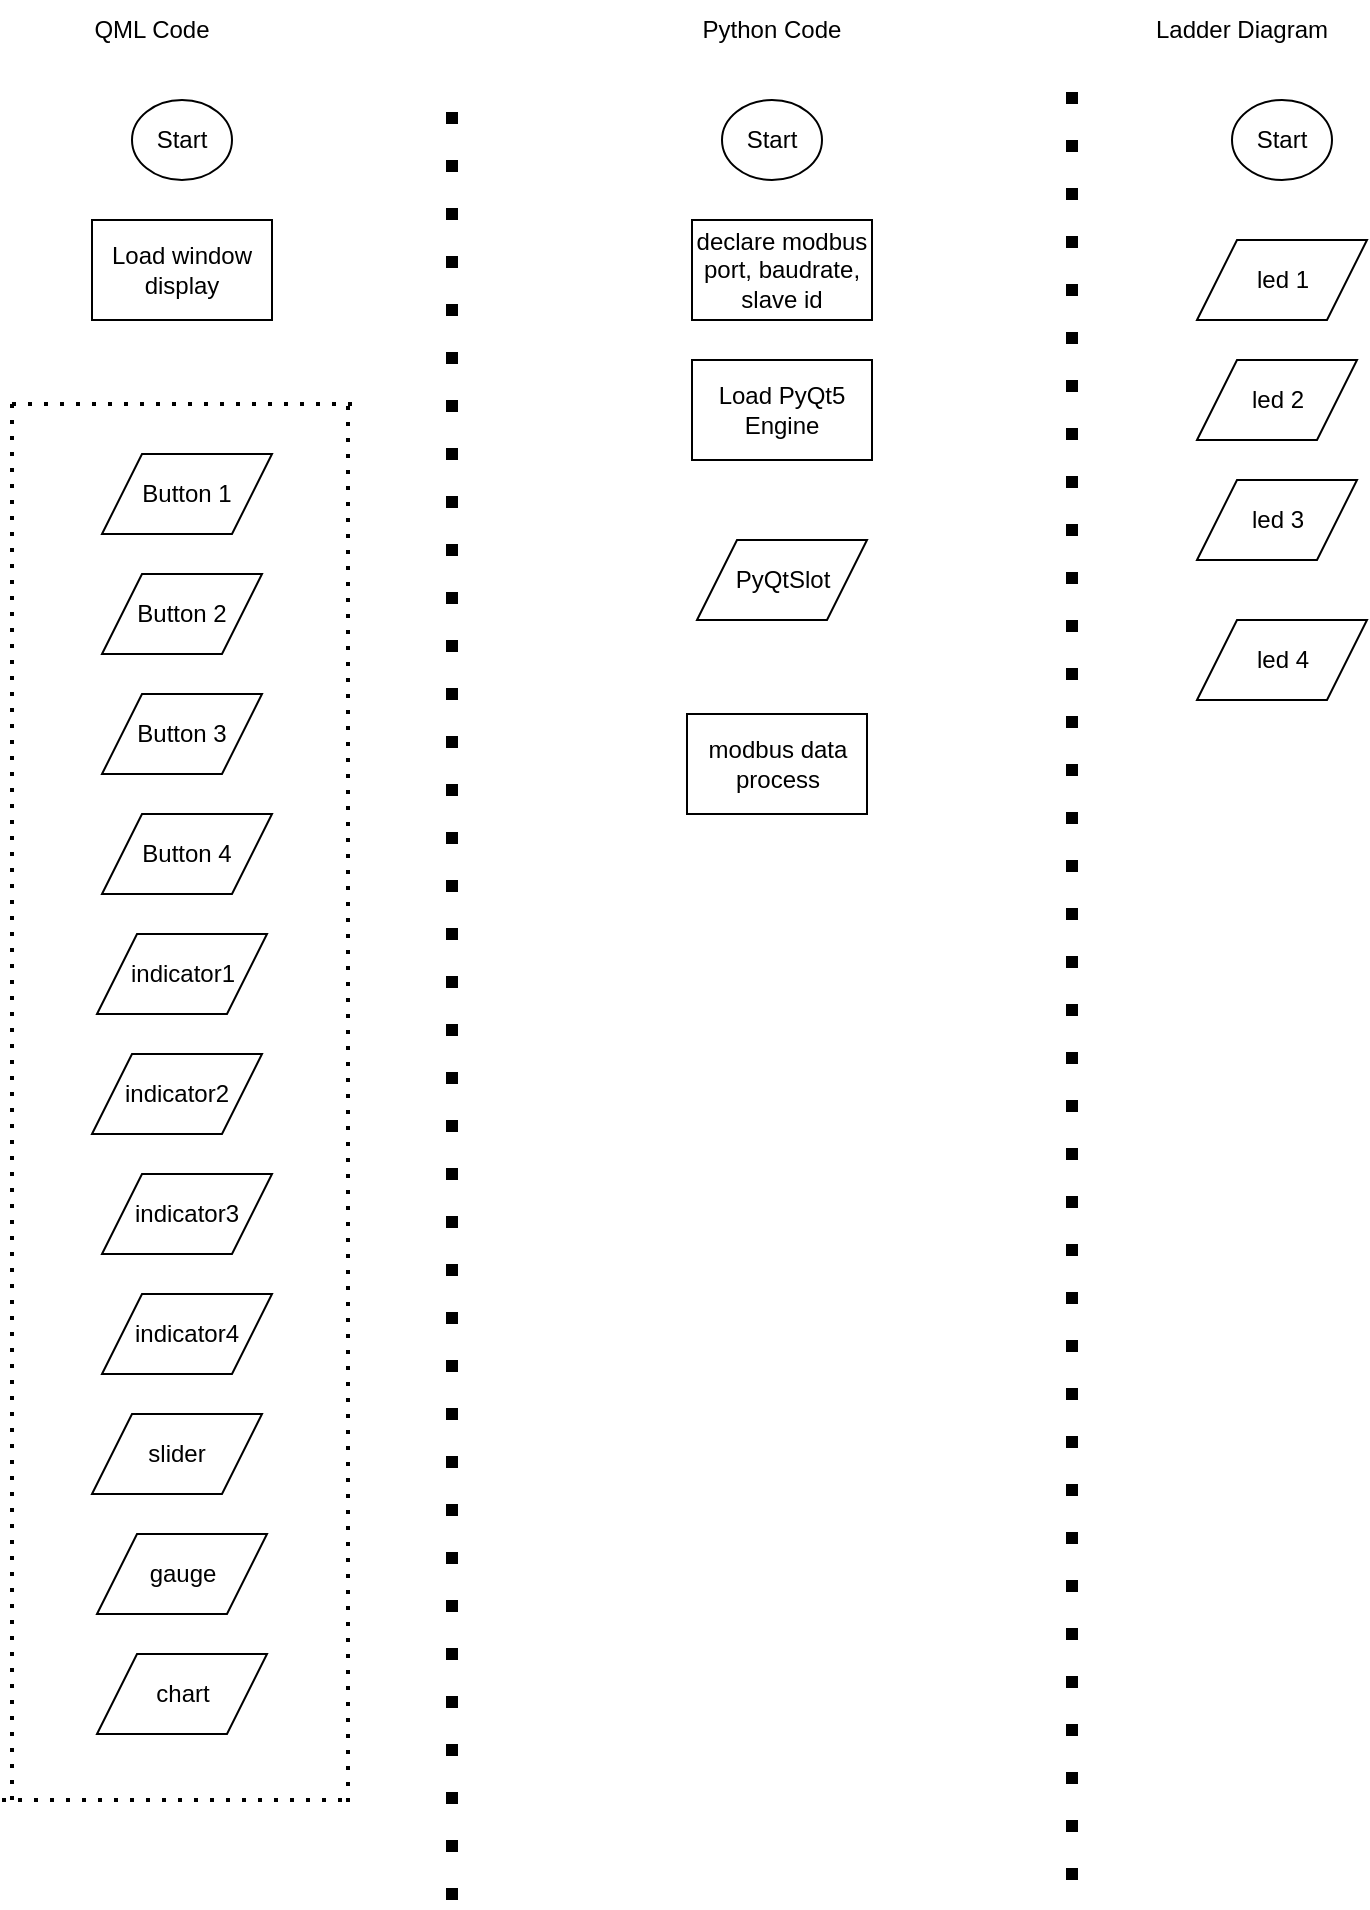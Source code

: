 <mxfile version="21.1.7" type="github">
  <diagram name="Page-1" id="lVUlWz7LJa00bjVZGHgd">
    <mxGraphModel dx="1035" dy="569" grid="1" gridSize="10" guides="1" tooltips="1" connect="1" arrows="1" fold="1" page="1" pageScale="1" pageWidth="850" pageHeight="1100" math="0" shadow="0">
      <root>
        <mxCell id="0" />
        <mxCell id="1" parent="0" />
        <mxCell id="QY4sg_2AmRACwEPoSQQL-1" value="" style="endArrow=none;dashed=1;html=1;dashPattern=1 3;strokeWidth=6;rounded=0;" edge="1" parent="1">
          <mxGeometry width="50" height="50" relative="1" as="geometry">
            <mxPoint x="280" y="990" as="sourcePoint" />
            <mxPoint x="280" y="80" as="targetPoint" />
          </mxGeometry>
        </mxCell>
        <mxCell id="QY4sg_2AmRACwEPoSQQL-2" value="" style="endArrow=none;dashed=1;html=1;dashPattern=1 3;strokeWidth=6;rounded=0;" edge="1" parent="1">
          <mxGeometry width="50" height="50" relative="1" as="geometry">
            <mxPoint x="590" y="980" as="sourcePoint" />
            <mxPoint x="590" y="80" as="targetPoint" />
          </mxGeometry>
        </mxCell>
        <mxCell id="QY4sg_2AmRACwEPoSQQL-3" value="QML Code" style="text;html=1;strokeColor=none;fillColor=none;align=center;verticalAlign=middle;whiteSpace=wrap;rounded=0;" vertex="1" parent="1">
          <mxGeometry x="100" y="40" width="60" height="30" as="geometry" />
        </mxCell>
        <mxCell id="QY4sg_2AmRACwEPoSQQL-4" value="Python Code" style="text;html=1;strokeColor=none;fillColor=none;align=center;verticalAlign=middle;whiteSpace=wrap;rounded=0;" vertex="1" parent="1">
          <mxGeometry x="400" y="40" width="80" height="30" as="geometry" />
        </mxCell>
        <mxCell id="QY4sg_2AmRACwEPoSQQL-5" value="Ladder Diagram" style="text;html=1;strokeColor=none;fillColor=none;align=center;verticalAlign=middle;whiteSpace=wrap;rounded=0;" vertex="1" parent="1">
          <mxGeometry x="630" y="40" width="90" height="30" as="geometry" />
        </mxCell>
        <mxCell id="QY4sg_2AmRACwEPoSQQL-6" value="Start" style="ellipse;whiteSpace=wrap;html=1;" vertex="1" parent="1">
          <mxGeometry x="120" y="90" width="50" height="40" as="geometry" />
        </mxCell>
        <mxCell id="QY4sg_2AmRACwEPoSQQL-7" value="Start" style="ellipse;whiteSpace=wrap;html=1;" vertex="1" parent="1">
          <mxGeometry x="415" y="90" width="50" height="40" as="geometry" />
        </mxCell>
        <mxCell id="QY4sg_2AmRACwEPoSQQL-8" value="Start" style="ellipse;whiteSpace=wrap;html=1;" vertex="1" parent="1">
          <mxGeometry x="670" y="90" width="50" height="40" as="geometry" />
        </mxCell>
        <mxCell id="QY4sg_2AmRACwEPoSQQL-9" value="Load PyQt5 Engine" style="rounded=0;whiteSpace=wrap;html=1;" vertex="1" parent="1">
          <mxGeometry x="400" y="220" width="90" height="50" as="geometry" />
        </mxCell>
        <mxCell id="QY4sg_2AmRACwEPoSQQL-10" value="Load window display" style="rounded=0;whiteSpace=wrap;html=1;" vertex="1" parent="1">
          <mxGeometry x="100" y="150" width="90" height="50" as="geometry" />
        </mxCell>
        <mxCell id="QY4sg_2AmRACwEPoSQQL-11" value="modbus data process" style="rounded=0;whiteSpace=wrap;html=1;" vertex="1" parent="1">
          <mxGeometry x="397.5" y="397" width="90" height="50" as="geometry" />
        </mxCell>
        <mxCell id="QY4sg_2AmRACwEPoSQQL-13" value="declare modbus port, baudrate, slave id" style="rounded=0;whiteSpace=wrap;html=1;" vertex="1" parent="1">
          <mxGeometry x="400" y="150" width="90" height="50" as="geometry" />
        </mxCell>
        <mxCell id="QY4sg_2AmRACwEPoSQQL-15" value="PyQtSlot" style="shape=parallelogram;perimeter=parallelogramPerimeter;whiteSpace=wrap;html=1;fixedSize=1;" vertex="1" parent="1">
          <mxGeometry x="402.5" y="310" width="85" height="40" as="geometry" />
        </mxCell>
        <mxCell id="QY4sg_2AmRACwEPoSQQL-17" value="Button 1" style="shape=parallelogram;perimeter=parallelogramPerimeter;whiteSpace=wrap;html=1;fixedSize=1;" vertex="1" parent="1">
          <mxGeometry x="105" y="267" width="85" height="40" as="geometry" />
        </mxCell>
        <mxCell id="QY4sg_2AmRACwEPoSQQL-18" value="Button 2" style="shape=parallelogram;perimeter=parallelogramPerimeter;whiteSpace=wrap;html=1;fixedSize=1;" vertex="1" parent="1">
          <mxGeometry x="105" y="327" width="80" height="40" as="geometry" />
        </mxCell>
        <mxCell id="QY4sg_2AmRACwEPoSQQL-19" value="Button 3" style="shape=parallelogram;perimeter=parallelogramPerimeter;whiteSpace=wrap;html=1;fixedSize=1;" vertex="1" parent="1">
          <mxGeometry x="105" y="387" width="80" height="40" as="geometry" />
        </mxCell>
        <mxCell id="QY4sg_2AmRACwEPoSQQL-20" value="Button 4" style="shape=parallelogram;perimeter=parallelogramPerimeter;whiteSpace=wrap;html=1;fixedSize=1;" vertex="1" parent="1">
          <mxGeometry x="105" y="447" width="85" height="40" as="geometry" />
        </mxCell>
        <mxCell id="QY4sg_2AmRACwEPoSQQL-21" value="indicator1" style="shape=parallelogram;perimeter=parallelogramPerimeter;whiteSpace=wrap;html=1;fixedSize=1;" vertex="1" parent="1">
          <mxGeometry x="102.5" y="507" width="85" height="40" as="geometry" />
        </mxCell>
        <mxCell id="QY4sg_2AmRACwEPoSQQL-22" value="indicator2" style="shape=parallelogram;perimeter=parallelogramPerimeter;whiteSpace=wrap;html=1;fixedSize=1;" vertex="1" parent="1">
          <mxGeometry x="100" y="567" width="85" height="40" as="geometry" />
        </mxCell>
        <mxCell id="QY4sg_2AmRACwEPoSQQL-23" value="indicator3" style="shape=parallelogram;perimeter=parallelogramPerimeter;whiteSpace=wrap;html=1;fixedSize=1;" vertex="1" parent="1">
          <mxGeometry x="105" y="627" width="85" height="40" as="geometry" />
        </mxCell>
        <mxCell id="QY4sg_2AmRACwEPoSQQL-24" value="indicator4" style="shape=parallelogram;perimeter=parallelogramPerimeter;whiteSpace=wrap;html=1;fixedSize=1;" vertex="1" parent="1">
          <mxGeometry x="105" y="687" width="85" height="40" as="geometry" />
        </mxCell>
        <mxCell id="QY4sg_2AmRACwEPoSQQL-25" value="slider" style="shape=parallelogram;perimeter=parallelogramPerimeter;whiteSpace=wrap;html=1;fixedSize=1;" vertex="1" parent="1">
          <mxGeometry x="100" y="747" width="85" height="40" as="geometry" />
        </mxCell>
        <mxCell id="QY4sg_2AmRACwEPoSQQL-26" value="gauge" style="shape=parallelogram;perimeter=parallelogramPerimeter;whiteSpace=wrap;html=1;fixedSize=1;" vertex="1" parent="1">
          <mxGeometry x="102.5" y="807" width="85" height="40" as="geometry" />
        </mxCell>
        <mxCell id="QY4sg_2AmRACwEPoSQQL-27" value="chart" style="shape=parallelogram;perimeter=parallelogramPerimeter;whiteSpace=wrap;html=1;fixedSize=1;" vertex="1" parent="1">
          <mxGeometry x="102.5" y="867" width="85" height="40" as="geometry" />
        </mxCell>
        <mxCell id="QY4sg_2AmRACwEPoSQQL-28" value="led 1" style="shape=parallelogram;perimeter=parallelogramPerimeter;whiteSpace=wrap;html=1;fixedSize=1;" vertex="1" parent="1">
          <mxGeometry x="652.5" y="160" width="85" height="40" as="geometry" />
        </mxCell>
        <mxCell id="QY4sg_2AmRACwEPoSQQL-29" value="led 2" style="shape=parallelogram;perimeter=parallelogramPerimeter;whiteSpace=wrap;html=1;fixedSize=1;" vertex="1" parent="1">
          <mxGeometry x="652.5" y="220" width="80" height="40" as="geometry" />
        </mxCell>
        <mxCell id="QY4sg_2AmRACwEPoSQQL-30" value="led 3" style="shape=parallelogram;perimeter=parallelogramPerimeter;whiteSpace=wrap;html=1;fixedSize=1;" vertex="1" parent="1">
          <mxGeometry x="652.5" y="280" width="80" height="40" as="geometry" />
        </mxCell>
        <mxCell id="QY4sg_2AmRACwEPoSQQL-31" value="led 4" style="shape=parallelogram;perimeter=parallelogramPerimeter;whiteSpace=wrap;html=1;fixedSize=1;" vertex="1" parent="1">
          <mxGeometry x="652.5" y="350" width="85" height="40" as="geometry" />
        </mxCell>
        <mxCell id="QY4sg_2AmRACwEPoSQQL-32" value="" style="endArrow=none;dashed=1;html=1;dashPattern=1 3;strokeWidth=2;rounded=0;" edge="1" parent="1">
          <mxGeometry width="50" height="50" relative="1" as="geometry">
            <mxPoint x="60" y="242" as="sourcePoint" />
            <mxPoint x="230" y="242" as="targetPoint" />
          </mxGeometry>
        </mxCell>
        <mxCell id="QY4sg_2AmRACwEPoSQQL-33" value="" style="endArrow=none;dashed=1;html=1;dashPattern=1 3;strokeWidth=2;rounded=0;" edge="1" parent="1">
          <mxGeometry width="50" height="50" relative="1" as="geometry">
            <mxPoint x="60" y="940" as="sourcePoint" />
            <mxPoint x="60" y="239.41" as="targetPoint" />
          </mxGeometry>
        </mxCell>
        <mxCell id="QY4sg_2AmRACwEPoSQQL-34" value="" style="endArrow=none;dashed=1;html=1;dashPattern=1 3;strokeWidth=2;rounded=0;" edge="1" parent="1">
          <mxGeometry width="50" height="50" relative="1" as="geometry">
            <mxPoint x="55" y="940" as="sourcePoint" />
            <mxPoint x="230" y="940" as="targetPoint" />
          </mxGeometry>
        </mxCell>
        <mxCell id="QY4sg_2AmRACwEPoSQQL-35" value="" style="endArrow=none;dashed=1;html=1;dashPattern=1 3;strokeWidth=2;rounded=0;" edge="1" parent="1">
          <mxGeometry width="50" height="50" relative="1" as="geometry">
            <mxPoint x="228" y="941" as="sourcePoint" />
            <mxPoint x="228" y="240.41" as="targetPoint" />
          </mxGeometry>
        </mxCell>
      </root>
    </mxGraphModel>
  </diagram>
</mxfile>
